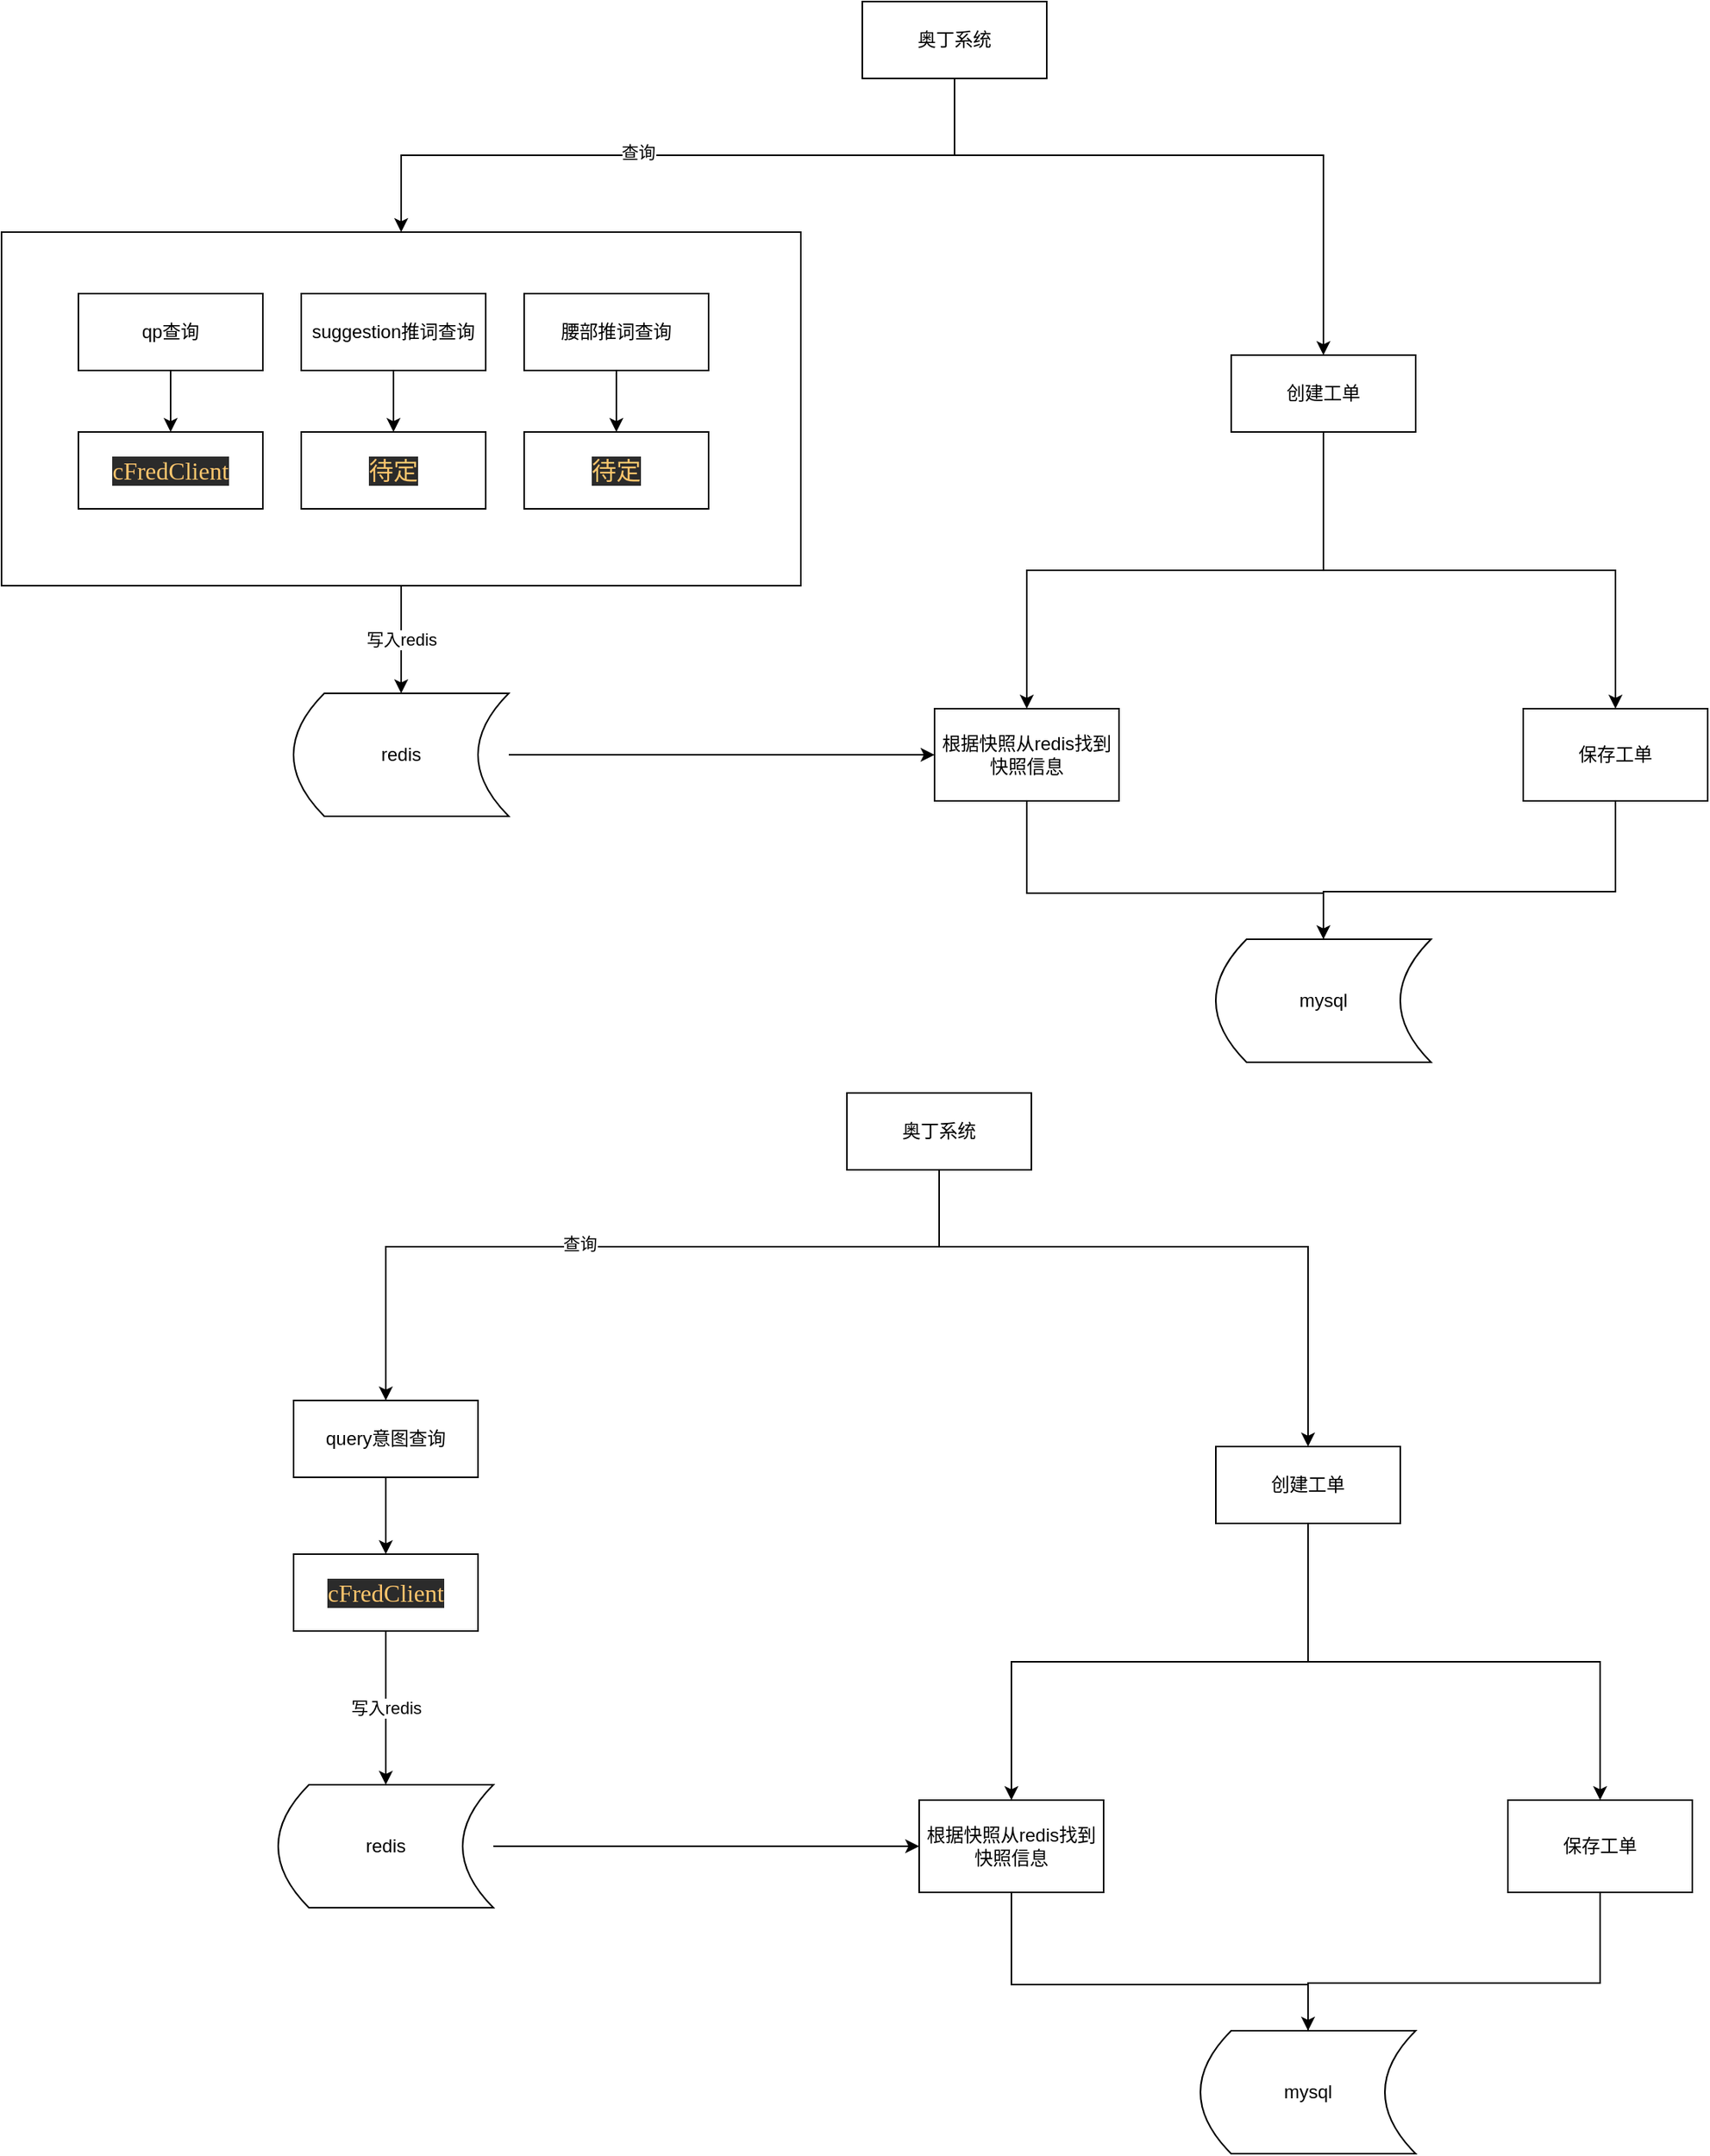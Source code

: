 <mxfile version="14.4.2" type="github">
  <diagram id="iAe8gsxGXrCwNZNdeRTE" name="Page-1">
    <mxGraphModel dx="1422" dy="762" grid="1" gridSize="10" guides="1" tooltips="1" connect="1" arrows="1" fold="1" page="1" pageScale="1" pageWidth="827" pageHeight="1169" math="0" shadow="0">
      <root>
        <mxCell id="0" />
        <mxCell id="1" parent="0" />
        <mxCell id="eVwQfDWM4Ko1kOKQUrK0-20" value="写入redis" style="edgeStyle=orthogonalEdgeStyle;rounded=0;orthogonalLoop=1;jettySize=auto;html=1;" parent="1" source="eVwQfDWM4Ko1kOKQUrK0-14" target="eVwQfDWM4Ko1kOKQUrK0-19" edge="1">
          <mxGeometry relative="1" as="geometry" />
        </mxCell>
        <mxCell id="eVwQfDWM4Ko1kOKQUrK0-14" value="" style="rounded=0;whiteSpace=wrap;html=1;" parent="1" vertex="1">
          <mxGeometry x="100" y="280" width="520" height="230" as="geometry" />
        </mxCell>
        <mxCell id="eVwQfDWM4Ko1kOKQUrK0-7" style="edgeStyle=orthogonalEdgeStyle;rounded=0;orthogonalLoop=1;jettySize=auto;html=1;exitX=0.5;exitY=1;exitDx=0;exitDy=0;entryX=0.5;entryY=0;entryDx=0;entryDy=0;" parent="1" source="eVwQfDWM4Ko1kOKQUrK0-1" target="eVwQfDWM4Ko1kOKQUrK0-14" edge="1">
          <mxGeometry relative="1" as="geometry">
            <mxPoint x="360" y="250" as="targetPoint" />
            <Array as="points">
              <mxPoint x="720" y="230" />
              <mxPoint x="360" y="230" />
            </Array>
          </mxGeometry>
        </mxCell>
        <mxCell id="eVwQfDWM4Ko1kOKQUrK0-21" value="查询" style="edgeLabel;html=1;align=center;verticalAlign=middle;resizable=0;points=[];" parent="eVwQfDWM4Ko1kOKQUrK0-7" vertex="1" connectable="0">
          <mxGeometry x="0.115" y="-2" relative="1" as="geometry">
            <mxPoint as="offset" />
          </mxGeometry>
        </mxCell>
        <mxCell id="eVwQfDWM4Ko1kOKQUrK0-23" style="edgeStyle=orthogonalEdgeStyle;rounded=0;orthogonalLoop=1;jettySize=auto;html=1;exitX=0.5;exitY=1;exitDx=0;exitDy=0;entryX=0.5;entryY=0;entryDx=0;entryDy=0;" parent="1" source="eVwQfDWM4Ko1kOKQUrK0-1" target="eVwQfDWM4Ko1kOKQUrK0-22" edge="1">
          <mxGeometry relative="1" as="geometry">
            <Array as="points">
              <mxPoint x="720" y="230" />
              <mxPoint x="960" y="230" />
            </Array>
          </mxGeometry>
        </mxCell>
        <mxCell id="eVwQfDWM4Ko1kOKQUrK0-1" value="奥丁系统" style="rounded=0;whiteSpace=wrap;html=1;" parent="1" vertex="1">
          <mxGeometry x="660" y="130" width="120" height="50" as="geometry" />
        </mxCell>
        <mxCell id="eVwQfDWM4Ko1kOKQUrK0-11" style="edgeStyle=orthogonalEdgeStyle;rounded=0;orthogonalLoop=1;jettySize=auto;html=1;exitX=0.5;exitY=1;exitDx=0;exitDy=0;entryX=0.5;entryY=0;entryDx=0;entryDy=0;" parent="1" source="eVwQfDWM4Ko1kOKQUrK0-4" target="eVwQfDWM4Ko1kOKQUrK0-10" edge="1">
          <mxGeometry relative="1" as="geometry" />
        </mxCell>
        <mxCell id="eVwQfDWM4Ko1kOKQUrK0-4" value="suggestion推词查询" style="rounded=0;whiteSpace=wrap;html=1;" parent="1" vertex="1">
          <mxGeometry x="295" y="320" width="120" height="50" as="geometry" />
        </mxCell>
        <mxCell id="eVwQfDWM4Ko1kOKQUrK0-13" value="" style="edgeStyle=orthogonalEdgeStyle;rounded=0;orthogonalLoop=1;jettySize=auto;html=1;" parent="1" source="eVwQfDWM4Ko1kOKQUrK0-5" target="eVwQfDWM4Ko1kOKQUrK0-12" edge="1">
          <mxGeometry relative="1" as="geometry" />
        </mxCell>
        <mxCell id="eVwQfDWM4Ko1kOKQUrK0-5" value="腰部推词查询" style="rounded=0;whiteSpace=wrap;html=1;" parent="1" vertex="1">
          <mxGeometry x="440" y="320" width="120" height="50" as="geometry" />
        </mxCell>
        <mxCell id="eVwQfDWM4Ko1kOKQUrK0-10" value="&lt;pre style=&quot;background-color: #2b2b2b ; color: #a9b7c6 ; font-family: &amp;#34;consolas&amp;#34; ; font-size: 12.0pt&quot;&gt;&lt;span style=&quot;color: #ffc66d&quot;&gt;待定&lt;/span&gt;&lt;/pre&gt;" style="rounded=0;whiteSpace=wrap;html=1;" parent="1" vertex="1">
          <mxGeometry x="295" y="410" width="120" height="50" as="geometry" />
        </mxCell>
        <mxCell id="eVwQfDWM4Ko1kOKQUrK0-12" value="&lt;pre style=&quot;background-color: #2b2b2b ; color: #a9b7c6 ; font-family: &amp;#34;consolas&amp;#34; ; font-size: 12.0pt&quot;&gt;&lt;span style=&quot;color: #ffc66d&quot;&gt;待定&lt;/span&gt;&lt;/pre&gt;" style="rounded=0;whiteSpace=wrap;html=1;" parent="1" vertex="1">
          <mxGeometry x="440" y="410" width="120" height="50" as="geometry" />
        </mxCell>
        <mxCell id="eVwQfDWM4Ko1kOKQUrK0-18" value="" style="edgeStyle=orthogonalEdgeStyle;rounded=0;orthogonalLoop=1;jettySize=auto;html=1;" parent="1" source="eVwQfDWM4Ko1kOKQUrK0-15" target="eVwQfDWM4Ko1kOKQUrK0-8" edge="1">
          <mxGeometry relative="1" as="geometry" />
        </mxCell>
        <mxCell id="eVwQfDWM4Ko1kOKQUrK0-15" value="qp查询" style="rounded=0;whiteSpace=wrap;html=1;" parent="1" vertex="1">
          <mxGeometry x="150" y="320" width="120" height="50" as="geometry" />
        </mxCell>
        <mxCell id="eVwQfDWM4Ko1kOKQUrK0-8" value="&lt;pre style=&quot;background-color: #2b2b2b ; color: #a9b7c6 ; font-family: &amp;#34;consolas&amp;#34; ; font-size: 12.0pt&quot;&gt;&lt;span style=&quot;color: #ffc66d&quot;&gt;cFredClient&lt;/span&gt;&lt;/pre&gt;" style="rounded=0;whiteSpace=wrap;html=1;" parent="1" vertex="1">
          <mxGeometry x="150" y="410" width="120" height="50" as="geometry" />
        </mxCell>
        <mxCell id="eVwQfDWM4Ko1kOKQUrK0-33" value="" style="edgeStyle=orthogonalEdgeStyle;rounded=0;orthogonalLoop=1;jettySize=auto;html=1;entryX=0;entryY=0.5;entryDx=0;entryDy=0;" parent="1" source="eVwQfDWM4Ko1kOKQUrK0-19" target="eVwQfDWM4Ko1kOKQUrK0-24" edge="1">
          <mxGeometry relative="1" as="geometry">
            <mxPoint x="640" y="620" as="targetPoint" />
          </mxGeometry>
        </mxCell>
        <mxCell id="eVwQfDWM4Ko1kOKQUrK0-19" value="redis" style="shape=dataStorage;whiteSpace=wrap;html=1;fixedSize=1;" parent="1" vertex="1">
          <mxGeometry x="290" y="580" width="140" height="80" as="geometry" />
        </mxCell>
        <mxCell id="eVwQfDWM4Ko1kOKQUrK0-31" style="edgeStyle=orthogonalEdgeStyle;rounded=0;orthogonalLoop=1;jettySize=auto;html=1;exitX=0.5;exitY=1;exitDx=0;exitDy=0;" parent="1" source="eVwQfDWM4Ko1kOKQUrK0-22" target="eVwQfDWM4Ko1kOKQUrK0-24" edge="1">
          <mxGeometry relative="1" as="geometry" />
        </mxCell>
        <mxCell id="eVwQfDWM4Ko1kOKQUrK0-34" style="edgeStyle=orthogonalEdgeStyle;rounded=0;orthogonalLoop=1;jettySize=auto;html=1;exitX=0.5;exitY=1;exitDx=0;exitDy=0;" parent="1" source="eVwQfDWM4Ko1kOKQUrK0-22" target="eVwQfDWM4Ko1kOKQUrK0-28" edge="1">
          <mxGeometry relative="1" as="geometry" />
        </mxCell>
        <mxCell id="eVwQfDWM4Ko1kOKQUrK0-22" value="创建工单" style="rounded=0;whiteSpace=wrap;html=1;" parent="1" vertex="1">
          <mxGeometry x="900" y="360" width="120" height="50" as="geometry" />
        </mxCell>
        <mxCell id="eVwQfDWM4Ko1kOKQUrK0-35" style="edgeStyle=orthogonalEdgeStyle;rounded=0;orthogonalLoop=1;jettySize=auto;html=1;exitX=0.5;exitY=1;exitDx=0;exitDy=0;" parent="1" source="eVwQfDWM4Ko1kOKQUrK0-24" target="eVwQfDWM4Ko1kOKQUrK0-30" edge="1">
          <mxGeometry relative="1" as="geometry">
            <Array as="points">
              <mxPoint x="767" y="710" />
              <mxPoint x="960" y="710" />
            </Array>
          </mxGeometry>
        </mxCell>
        <mxCell id="eVwQfDWM4Ko1kOKQUrK0-24" value="根据快照从redis找到快照信息" style="whiteSpace=wrap;html=1;" parent="1" vertex="1">
          <mxGeometry x="707" y="590" width="120" height="60" as="geometry" />
        </mxCell>
        <mxCell id="eVwQfDWM4Ko1kOKQUrK0-36" style="edgeStyle=orthogonalEdgeStyle;rounded=0;orthogonalLoop=1;jettySize=auto;html=1;exitX=0.5;exitY=1;exitDx=0;exitDy=0;entryX=0.5;entryY=0;entryDx=0;entryDy=0;" parent="1" edge="1">
          <mxGeometry relative="1" as="geometry">
            <mxPoint x="960" y="759" as="targetPoint" />
            <mxPoint x="1150" y="649" as="sourcePoint" />
            <Array as="points">
              <mxPoint x="1150" y="709" />
              <mxPoint x="960" y="709" />
            </Array>
          </mxGeometry>
        </mxCell>
        <mxCell id="eVwQfDWM4Ko1kOKQUrK0-28" value="保存工单" style="whiteSpace=wrap;html=1;" parent="1" vertex="1">
          <mxGeometry x="1090" y="590" width="120" height="60" as="geometry" />
        </mxCell>
        <mxCell id="eVwQfDWM4Ko1kOKQUrK0-30" value="mysql" style="shape=dataStorage;whiteSpace=wrap;html=1;fixedSize=1;" parent="1" vertex="1">
          <mxGeometry x="890" y="740" width="140" height="80" as="geometry" />
        </mxCell>
        <mxCell id="qZ3N56BSeaL7eSyhL3Ig-1" value="写入redis" style="edgeStyle=orthogonalEdgeStyle;rounded=0;orthogonalLoop=1;jettySize=auto;html=1;" edge="1" parent="1" source="qZ3N56BSeaL7eSyhL3Ig-15" target="qZ3N56BSeaL7eSyhL3Ig-17">
          <mxGeometry relative="1" as="geometry">
            <mxPoint x="350" y="1220" as="sourcePoint" />
          </mxGeometry>
        </mxCell>
        <mxCell id="qZ3N56BSeaL7eSyhL3Ig-3" style="edgeStyle=orthogonalEdgeStyle;rounded=0;orthogonalLoop=1;jettySize=auto;html=1;exitX=0.5;exitY=1;exitDx=0;exitDy=0;entryX=0.5;entryY=0;entryDx=0;entryDy=0;" edge="1" parent="1" source="qZ3N56BSeaL7eSyhL3Ig-6" target="qZ3N56BSeaL7eSyhL3Ig-14">
          <mxGeometry relative="1" as="geometry">
            <mxPoint x="350" y="990" as="targetPoint" />
            <Array as="points">
              <mxPoint x="710" y="940" />
              <mxPoint x="350" y="940" />
            </Array>
          </mxGeometry>
        </mxCell>
        <mxCell id="qZ3N56BSeaL7eSyhL3Ig-4" value="查询" style="edgeLabel;html=1;align=center;verticalAlign=middle;resizable=0;points=[];" vertex="1" connectable="0" parent="qZ3N56BSeaL7eSyhL3Ig-3">
          <mxGeometry x="0.115" y="-2" relative="1" as="geometry">
            <mxPoint as="offset" />
          </mxGeometry>
        </mxCell>
        <mxCell id="qZ3N56BSeaL7eSyhL3Ig-5" style="edgeStyle=orthogonalEdgeStyle;rounded=0;orthogonalLoop=1;jettySize=auto;html=1;exitX=0.5;exitY=1;exitDx=0;exitDy=0;entryX=0.5;entryY=0;entryDx=0;entryDy=0;" edge="1" parent="1" source="qZ3N56BSeaL7eSyhL3Ig-6" target="qZ3N56BSeaL7eSyhL3Ig-20">
          <mxGeometry relative="1" as="geometry">
            <Array as="points">
              <mxPoint x="710" y="940" />
              <mxPoint x="950" y="940" />
            </Array>
          </mxGeometry>
        </mxCell>
        <mxCell id="qZ3N56BSeaL7eSyhL3Ig-6" value="奥丁系统" style="rounded=0;whiteSpace=wrap;html=1;" vertex="1" parent="1">
          <mxGeometry x="650" y="840" width="120" height="50" as="geometry" />
        </mxCell>
        <mxCell id="qZ3N56BSeaL7eSyhL3Ig-13" value="" style="edgeStyle=orthogonalEdgeStyle;rounded=0;orthogonalLoop=1;jettySize=auto;html=1;" edge="1" parent="1" source="qZ3N56BSeaL7eSyhL3Ig-14" target="qZ3N56BSeaL7eSyhL3Ig-15">
          <mxGeometry relative="1" as="geometry" />
        </mxCell>
        <mxCell id="qZ3N56BSeaL7eSyhL3Ig-14" value="query意图查询" style="rounded=0;whiteSpace=wrap;html=1;" vertex="1" parent="1">
          <mxGeometry x="290" y="1040" width="120" height="50" as="geometry" />
        </mxCell>
        <mxCell id="qZ3N56BSeaL7eSyhL3Ig-15" value="&lt;pre style=&quot;background-color: #2b2b2b ; color: #a9b7c6 ; font-family: &amp;#34;consolas&amp;#34; ; font-size: 12.0pt&quot;&gt;&lt;span style=&quot;color: #ffc66d&quot;&gt;cFredClient&lt;/span&gt;&lt;/pre&gt;" style="rounded=0;whiteSpace=wrap;html=1;" vertex="1" parent="1">
          <mxGeometry x="290" y="1140" width="120" height="50" as="geometry" />
        </mxCell>
        <mxCell id="qZ3N56BSeaL7eSyhL3Ig-16" value="" style="edgeStyle=orthogonalEdgeStyle;rounded=0;orthogonalLoop=1;jettySize=auto;html=1;entryX=0;entryY=0.5;entryDx=0;entryDy=0;" edge="1" parent="1" source="qZ3N56BSeaL7eSyhL3Ig-17" target="qZ3N56BSeaL7eSyhL3Ig-22">
          <mxGeometry relative="1" as="geometry">
            <mxPoint x="630" y="1330" as="targetPoint" />
          </mxGeometry>
        </mxCell>
        <mxCell id="qZ3N56BSeaL7eSyhL3Ig-17" value="redis" style="shape=dataStorage;whiteSpace=wrap;html=1;fixedSize=1;" vertex="1" parent="1">
          <mxGeometry x="280" y="1290" width="140" height="80" as="geometry" />
        </mxCell>
        <mxCell id="qZ3N56BSeaL7eSyhL3Ig-18" style="edgeStyle=orthogonalEdgeStyle;rounded=0;orthogonalLoop=1;jettySize=auto;html=1;exitX=0.5;exitY=1;exitDx=0;exitDy=0;" edge="1" parent="1" source="qZ3N56BSeaL7eSyhL3Ig-20" target="qZ3N56BSeaL7eSyhL3Ig-22">
          <mxGeometry relative="1" as="geometry" />
        </mxCell>
        <mxCell id="qZ3N56BSeaL7eSyhL3Ig-19" style="edgeStyle=orthogonalEdgeStyle;rounded=0;orthogonalLoop=1;jettySize=auto;html=1;exitX=0.5;exitY=1;exitDx=0;exitDy=0;" edge="1" parent="1" source="qZ3N56BSeaL7eSyhL3Ig-20" target="qZ3N56BSeaL7eSyhL3Ig-24">
          <mxGeometry relative="1" as="geometry" />
        </mxCell>
        <mxCell id="qZ3N56BSeaL7eSyhL3Ig-20" value="创建工单" style="rounded=0;whiteSpace=wrap;html=1;" vertex="1" parent="1">
          <mxGeometry x="890" y="1070" width="120" height="50" as="geometry" />
        </mxCell>
        <mxCell id="qZ3N56BSeaL7eSyhL3Ig-21" style="edgeStyle=orthogonalEdgeStyle;rounded=0;orthogonalLoop=1;jettySize=auto;html=1;exitX=0.5;exitY=1;exitDx=0;exitDy=0;" edge="1" parent="1" source="qZ3N56BSeaL7eSyhL3Ig-22" target="qZ3N56BSeaL7eSyhL3Ig-25">
          <mxGeometry relative="1" as="geometry">
            <Array as="points">
              <mxPoint x="757" y="1420" />
              <mxPoint x="950" y="1420" />
            </Array>
          </mxGeometry>
        </mxCell>
        <mxCell id="qZ3N56BSeaL7eSyhL3Ig-22" value="根据快照从redis找到快照信息" style="whiteSpace=wrap;html=1;" vertex="1" parent="1">
          <mxGeometry x="697" y="1300" width="120" height="60" as="geometry" />
        </mxCell>
        <mxCell id="qZ3N56BSeaL7eSyhL3Ig-23" style="edgeStyle=orthogonalEdgeStyle;rounded=0;orthogonalLoop=1;jettySize=auto;html=1;exitX=0.5;exitY=1;exitDx=0;exitDy=0;entryX=0.5;entryY=0;entryDx=0;entryDy=0;" edge="1" parent="1">
          <mxGeometry relative="1" as="geometry">
            <mxPoint x="950" y="1469" as="targetPoint" />
            <mxPoint x="1140" y="1359" as="sourcePoint" />
            <Array as="points">
              <mxPoint x="1140" y="1419" />
              <mxPoint x="950" y="1419" />
            </Array>
          </mxGeometry>
        </mxCell>
        <mxCell id="qZ3N56BSeaL7eSyhL3Ig-24" value="保存工单" style="whiteSpace=wrap;html=1;" vertex="1" parent="1">
          <mxGeometry x="1080" y="1300" width="120" height="60" as="geometry" />
        </mxCell>
        <mxCell id="qZ3N56BSeaL7eSyhL3Ig-25" value="mysql" style="shape=dataStorage;whiteSpace=wrap;html=1;fixedSize=1;" vertex="1" parent="1">
          <mxGeometry x="880" y="1450" width="140" height="80" as="geometry" />
        </mxCell>
      </root>
    </mxGraphModel>
  </diagram>
</mxfile>
